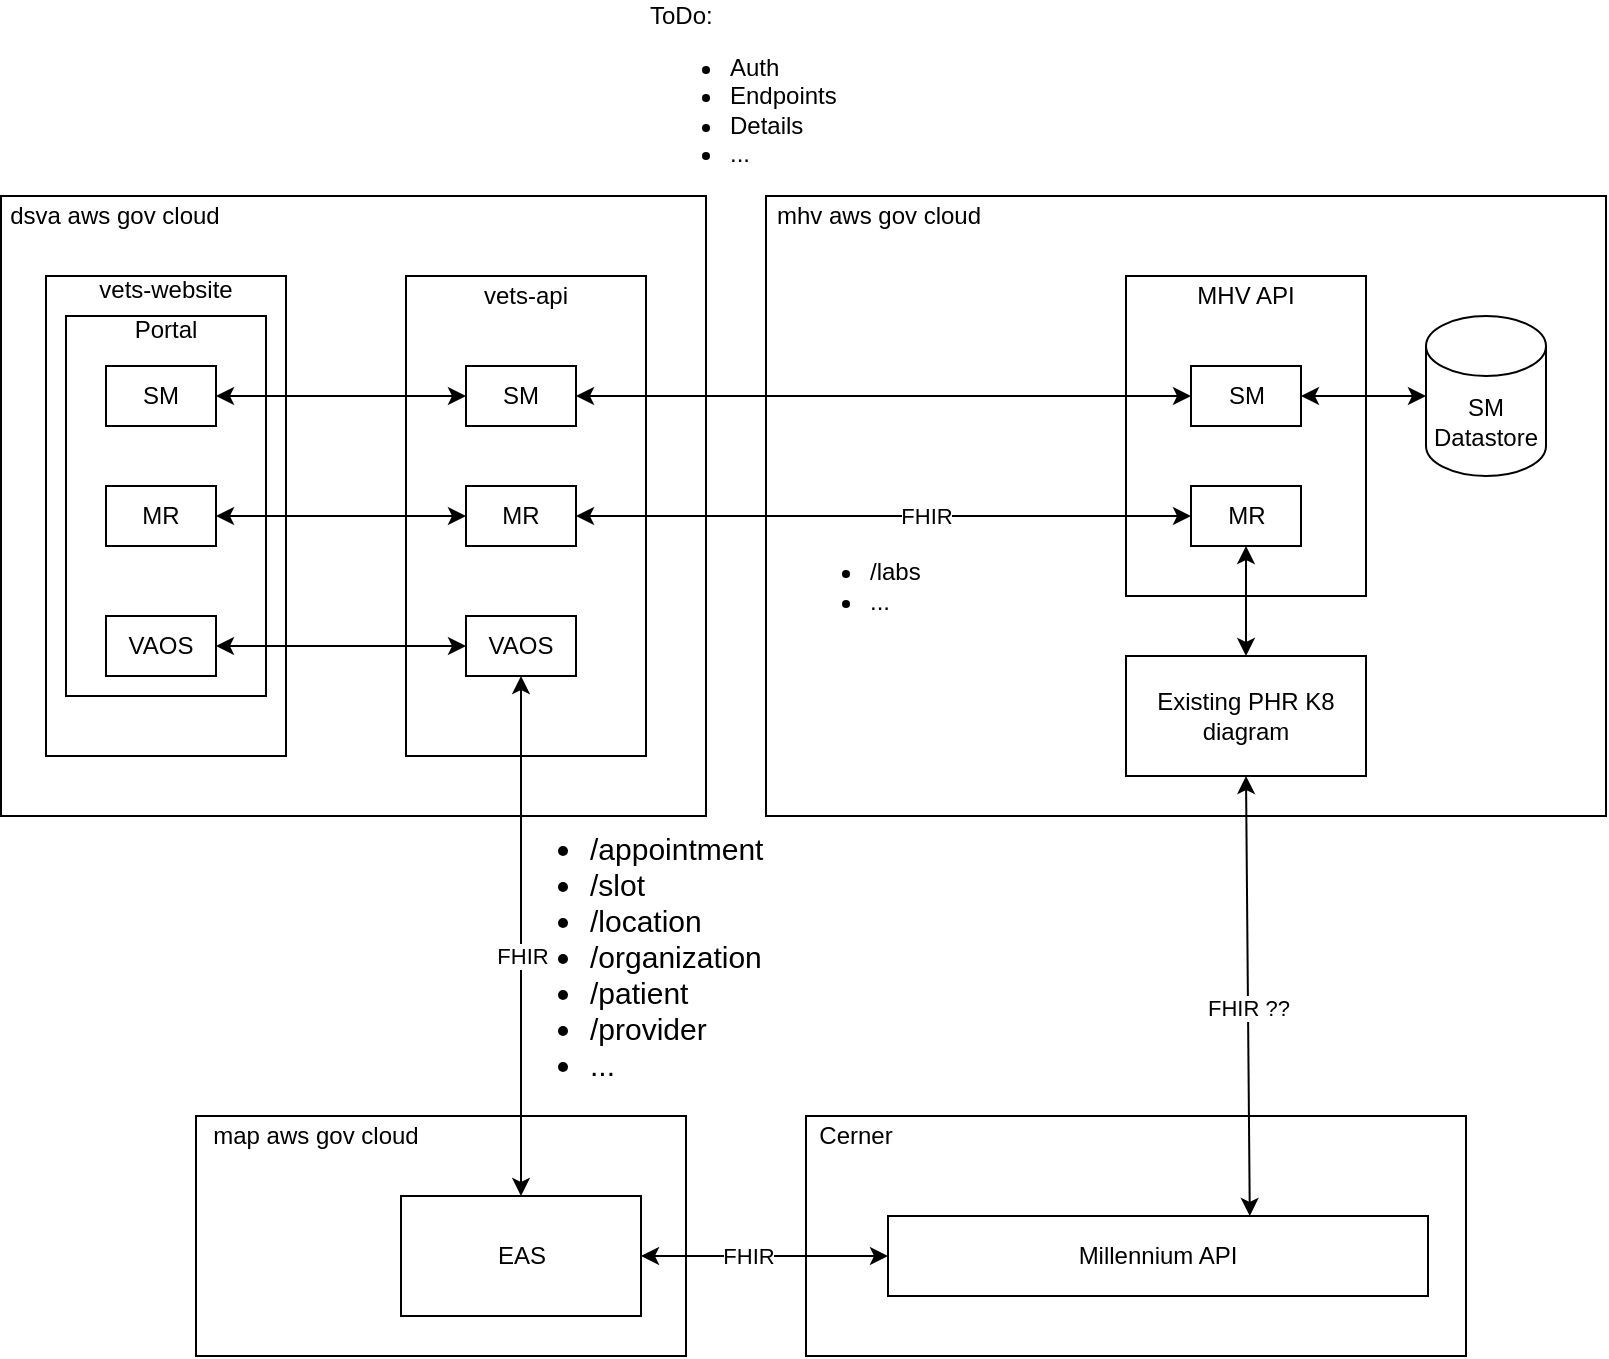 <mxfile version="13.9.9" type="device"><diagram id="MI_QjMkp9c7WowrzP1e0" name="Page-1"><mxGraphModel dx="1106" dy="1922" grid="1" gridSize="10" guides="1" tooltips="1" connect="1" arrows="1" fold="1" page="1" pageScale="1" pageWidth="850" pageHeight="1100" math="0" shadow="0"><root><mxCell id="0"/><mxCell id="1" parent="0"/><mxCell id="95lKt7bEPZpclkyJfw5D-34" value="" style="rounded=0;whiteSpace=wrap;html=1;" vertex="1" parent="1"><mxGeometry x="115" y="550" width="245" height="120" as="geometry"/></mxCell><mxCell id="95lKt7bEPZpclkyJfw5D-22" value="" style="rounded=0;whiteSpace=wrap;html=1;" vertex="1" parent="1"><mxGeometry x="400" y="90" width="420" height="310" as="geometry"/></mxCell><mxCell id="95lKt7bEPZpclkyJfw5D-20" value="" style="rounded=0;whiteSpace=wrap;html=1;" vertex="1" parent="1"><mxGeometry x="17.5" y="90" width="352.5" height="310" as="geometry"/></mxCell><mxCell id="95lKt7bEPZpclkyJfw5D-2" value="" style="rounded=0;whiteSpace=wrap;html=1;" vertex="1" parent="1"><mxGeometry x="40" y="130" width="120" height="240" as="geometry"/></mxCell><mxCell id="95lKt7bEPZpclkyJfw5D-9" value="" style="rounded=0;whiteSpace=wrap;html=1;" vertex="1" parent="1"><mxGeometry x="50" y="150" width="100" height="190" as="geometry"/></mxCell><mxCell id="95lKt7bEPZpclkyJfw5D-3" value="" style="rounded=0;whiteSpace=wrap;html=1;" vertex="1" parent="1"><mxGeometry x="220" y="130" width="120" height="240" as="geometry"/></mxCell><mxCell id="95lKt7bEPZpclkyJfw5D-4" value="vets-api" style="text;html=1;strokeColor=none;fillColor=none;align=center;verticalAlign=middle;whiteSpace=wrap;rounded=0;" vertex="1" parent="1"><mxGeometry x="220" y="130" width="120" height="20" as="geometry"/></mxCell><mxCell id="95lKt7bEPZpclkyJfw5D-5" value="vets-website" style="text;html=1;strokeColor=none;fillColor=none;align=center;verticalAlign=middle;whiteSpace=wrap;rounded=0;" vertex="1" parent="1"><mxGeometry x="40" y="127" width="120" height="20" as="geometry"/></mxCell><mxCell id="95lKt7bEPZpclkyJfw5D-6" value="SM" style="rounded=0;whiteSpace=wrap;html=1;" vertex="1" parent="1"><mxGeometry x="70" y="175" width="55" height="30" as="geometry"/></mxCell><mxCell id="95lKt7bEPZpclkyJfw5D-7" value="MR" style="rounded=0;whiteSpace=wrap;html=1;" vertex="1" parent="1"><mxGeometry x="70" y="235" width="55" height="30" as="geometry"/></mxCell><mxCell id="95lKt7bEPZpclkyJfw5D-8" value="VAOS" style="rounded=0;whiteSpace=wrap;html=1;" vertex="1" parent="1"><mxGeometry x="70" y="300" width="55" height="30" as="geometry"/></mxCell><mxCell id="95lKt7bEPZpclkyJfw5D-10" value="Portal" style="text;html=1;strokeColor=none;fillColor=none;align=center;verticalAlign=middle;whiteSpace=wrap;rounded=0;" vertex="1" parent="1"><mxGeometry x="60" y="147" width="80" height="20" as="geometry"/></mxCell><mxCell id="95lKt7bEPZpclkyJfw5D-13" value="SM" style="rounded=0;whiteSpace=wrap;html=1;" vertex="1" parent="1"><mxGeometry x="250" y="175" width="55" height="30" as="geometry"/></mxCell><mxCell id="95lKt7bEPZpclkyJfw5D-14" value="VAOS" style="rounded=0;whiteSpace=wrap;html=1;" vertex="1" parent="1"><mxGeometry x="250" y="300" width="55" height="30" as="geometry"/></mxCell><mxCell id="95lKt7bEPZpclkyJfw5D-15" value="MR" style="rounded=0;whiteSpace=wrap;html=1;" vertex="1" parent="1"><mxGeometry x="250" y="235" width="55" height="30" as="geometry"/></mxCell><mxCell id="95lKt7bEPZpclkyJfw5D-16" value="" style="rounded=0;whiteSpace=wrap;html=1;" vertex="1" parent="1"><mxGeometry x="580" y="130" width="120" height="160" as="geometry"/></mxCell><mxCell id="95lKt7bEPZpclkyJfw5D-17" value="MHV API" style="text;html=1;strokeColor=none;fillColor=none;align=center;verticalAlign=middle;whiteSpace=wrap;rounded=0;" vertex="1" parent="1"><mxGeometry x="580" y="130" width="120" height="20" as="geometry"/></mxCell><mxCell id="95lKt7bEPZpclkyJfw5D-18" value="SM" style="rounded=0;whiteSpace=wrap;html=1;" vertex="1" parent="1"><mxGeometry x="612.5" y="175" width="55" height="30" as="geometry"/></mxCell><mxCell id="95lKt7bEPZpclkyJfw5D-19" value="MR" style="rounded=0;whiteSpace=wrap;html=1;" vertex="1" parent="1"><mxGeometry x="612.5" y="235" width="55" height="30" as="geometry"/></mxCell><mxCell id="95lKt7bEPZpclkyJfw5D-21" value="dsva aws gov cloud" style="text;html=1;strokeColor=none;fillColor=none;align=center;verticalAlign=middle;whiteSpace=wrap;rounded=0;" vertex="1" parent="1"><mxGeometry x="17.5" y="90" width="112.5" height="20" as="geometry"/></mxCell><mxCell id="95lKt7bEPZpclkyJfw5D-23" value="mhv aws gov cloud" style="text;html=1;strokeColor=none;fillColor=none;align=center;verticalAlign=middle;whiteSpace=wrap;rounded=0;" vertex="1" parent="1"><mxGeometry x="400" y="90" width="112.5" height="20" as="geometry"/></mxCell><mxCell id="95lKt7bEPZpclkyJfw5D-24" value="SM Datastore" style="shape=cylinder3;whiteSpace=wrap;html=1;boundedLbl=1;backgroundOutline=1;size=15;" vertex="1" parent="1"><mxGeometry x="730" y="150" width="60" height="80" as="geometry"/></mxCell><mxCell id="95lKt7bEPZpclkyJfw5D-26" value="" style="endArrow=classic;startArrow=classic;html=1;exitX=1;exitY=0.5;exitDx=0;exitDy=0;entryX=0;entryY=0.5;entryDx=0;entryDy=0;" edge="1" parent="1" source="95lKt7bEPZpclkyJfw5D-15" target="95lKt7bEPZpclkyJfw5D-19"><mxGeometry width="50" height="50" relative="1" as="geometry"><mxPoint x="400" y="440" as="sourcePoint"/><mxPoint x="450" y="390" as="targetPoint"/></mxGeometry></mxCell><mxCell id="95lKt7bEPZpclkyJfw5D-27" value="FHIR" style="edgeLabel;html=1;align=center;verticalAlign=middle;resizable=0;points=[];" vertex="1" connectable="0" parent="95lKt7bEPZpclkyJfw5D-26"><mxGeometry x="0.222" relative="1" as="geometry"><mxPoint x="-13" as="offset"/></mxGeometry></mxCell><mxCell id="95lKt7bEPZpclkyJfw5D-29" value="map aws gov cloud" style="text;html=1;strokeColor=none;fillColor=none;align=center;verticalAlign=middle;whiteSpace=wrap;rounded=0;" vertex="1" parent="1"><mxGeometry x="120" y="550" width="110" height="20" as="geometry"/></mxCell><mxCell id="95lKt7bEPZpclkyJfw5D-30" value="EAS" style="rounded=0;whiteSpace=wrap;html=1;" vertex="1" parent="1"><mxGeometry x="217.5" y="590" width="120" height="60" as="geometry"/></mxCell><mxCell id="95lKt7bEPZpclkyJfw5D-31" value="" style="endArrow=classic;startArrow=classic;html=1;exitX=0.5;exitY=1;exitDx=0;exitDy=0;" edge="1" parent="1" source="95lKt7bEPZpclkyJfw5D-14" target="95lKt7bEPZpclkyJfw5D-30"><mxGeometry width="50" height="50" relative="1" as="geometry"><mxPoint x="400" y="510" as="sourcePoint"/><mxPoint x="627.5" y="510" as="targetPoint"/></mxGeometry></mxCell><mxCell id="95lKt7bEPZpclkyJfw5D-32" value="FHIR" style="edgeLabel;html=1;align=center;verticalAlign=middle;resizable=0;points=[];" vertex="1" connectable="0" parent="95lKt7bEPZpclkyJfw5D-31"><mxGeometry x="0.222" relative="1" as="geometry"><mxPoint y="-19" as="offset"/></mxGeometry></mxCell><mxCell id="95lKt7bEPZpclkyJfw5D-33" value="" style="rounded=0;whiteSpace=wrap;html=1;" vertex="1" parent="1"><mxGeometry x="420" y="550" width="330" height="120" as="geometry"/></mxCell><mxCell id="95lKt7bEPZpclkyJfw5D-35" value="Cerner" style="text;html=1;strokeColor=none;fillColor=none;align=center;verticalAlign=middle;whiteSpace=wrap;rounded=0;" vertex="1" parent="1"><mxGeometry x="425" y="550" width="40" height="20" as="geometry"/></mxCell><mxCell id="95lKt7bEPZpclkyJfw5D-36" value="" style="endArrow=classic;startArrow=classic;html=1;exitX=1;exitY=0.5;exitDx=0;exitDy=0;" edge="1" parent="1" source="95lKt7bEPZpclkyJfw5D-30" target="95lKt7bEPZpclkyJfw5D-38"><mxGeometry width="50" height="50" relative="1" as="geometry"><mxPoint x="399" y="580" as="sourcePoint"/><mxPoint x="399" y="760" as="targetPoint"/></mxGeometry></mxCell><mxCell id="95lKt7bEPZpclkyJfw5D-37" value="FHIR" style="edgeLabel;html=1;align=center;verticalAlign=middle;resizable=0;points=[];" vertex="1" connectable="0" parent="95lKt7bEPZpclkyJfw5D-36"><mxGeometry x="0.222" relative="1" as="geometry"><mxPoint x="-22.5" as="offset"/></mxGeometry></mxCell><mxCell id="95lKt7bEPZpclkyJfw5D-38" value="Millennium API" style="rounded=0;whiteSpace=wrap;html=1;" vertex="1" parent="1"><mxGeometry x="461" y="600" width="270" height="40" as="geometry"/></mxCell><mxCell id="95lKt7bEPZpclkyJfw5D-40" value="Existing PHR K8 diagram" style="rounded=0;whiteSpace=wrap;html=1;" vertex="1" parent="1"><mxGeometry x="580" y="320" width="120" height="60" as="geometry"/></mxCell><mxCell id="95lKt7bEPZpclkyJfw5D-41" value="" style="endArrow=classic;startArrow=classic;html=1;entryX=0.5;entryY=0;entryDx=0;entryDy=0;exitX=0.5;exitY=1;exitDx=0;exitDy=0;" edge="1" parent="1" source="95lKt7bEPZpclkyJfw5D-19" target="95lKt7bEPZpclkyJfw5D-40"><mxGeometry width="50" height="50" relative="1" as="geometry"><mxPoint x="690" y="315" as="sourcePoint"/><mxPoint x="740" y="265" as="targetPoint"/></mxGeometry></mxCell><mxCell id="95lKt7bEPZpclkyJfw5D-42" value="&lt;h1 style=&quot;font-size: 15px&quot;&gt;&lt;ul&gt;&lt;li&gt;&lt;font style=&quot;font-size: 15px ; font-weight: normal&quot;&gt;/appointment&lt;/font&gt;&lt;/li&gt;&lt;li&gt;&lt;font style=&quot;font-size: 15px ; font-weight: normal&quot;&gt;/slot&lt;/font&gt;&lt;/li&gt;&lt;li&gt;&lt;font style=&quot;font-size: 15px ; font-weight: normal&quot;&gt;/location&lt;/font&gt;&lt;/li&gt;&lt;li&gt;&lt;font style=&quot;font-size: 15px ; font-weight: normal&quot;&gt;/organization&lt;/font&gt;&lt;/li&gt;&lt;li&gt;&lt;font style=&quot;font-size: 15px ; font-weight: normal&quot;&gt;/patient&lt;/font&gt;&lt;/li&gt;&lt;li&gt;&lt;font style=&quot;font-size: 15px ; font-weight: normal&quot;&gt;/provider&lt;/font&gt;&lt;/li&gt;&lt;li&gt;&lt;font style=&quot;font-size: 15px ; font-weight: normal&quot;&gt;...&lt;/font&gt;&lt;/li&gt;&lt;/ul&gt;&lt;/h1&gt;" style="text;html=1;strokeColor=none;fillColor=none;align=left;verticalAlign=middle;whiteSpace=wrap;rounded=0;" vertex="1" parent="1"><mxGeometry x="270" y="400" width="110" height="140" as="geometry"/></mxCell><mxCell id="95lKt7bEPZpclkyJfw5D-44" value="" style="endArrow=classic;startArrow=classic;html=1;entryX=0;entryY=0.5;entryDx=0;entryDy=0;exitX=1;exitY=0.5;exitDx=0;exitDy=0;" edge="1" parent="1" source="95lKt7bEPZpclkyJfw5D-13" target="95lKt7bEPZpclkyJfw5D-18"><mxGeometry width="50" height="50" relative="1" as="geometry"><mxPoint x="400" y="400" as="sourcePoint"/><mxPoint x="450" y="350" as="targetPoint"/></mxGeometry></mxCell><mxCell id="95lKt7bEPZpclkyJfw5D-45" value="" style="endArrow=classic;startArrow=classic;html=1;entryX=0;entryY=0.5;entryDx=0;entryDy=0;entryPerimeter=0;exitX=1;exitY=0.5;exitDx=0;exitDy=0;" edge="1" parent="1" source="95lKt7bEPZpclkyJfw5D-18" target="95lKt7bEPZpclkyJfw5D-24"><mxGeometry width="50" height="50" relative="1" as="geometry"><mxPoint x="480" y="400" as="sourcePoint"/><mxPoint x="530" y="350" as="targetPoint"/></mxGeometry></mxCell><mxCell id="95lKt7bEPZpclkyJfw5D-46" value="&lt;ul&gt;&lt;li&gt;/labs&lt;/li&gt;&lt;li&gt;...&lt;/li&gt;&lt;/ul&gt;" style="text;html=1;strokeColor=none;fillColor=none;align=left;verticalAlign=middle;whiteSpace=wrap;rounded=0;" vertex="1" parent="1"><mxGeometry x="410" y="260" width="140" height="50" as="geometry"/></mxCell><mxCell id="95lKt7bEPZpclkyJfw5D-47" value="" style="endArrow=classic;startArrow=classic;html=1;exitX=1;exitY=0.5;exitDx=0;exitDy=0;entryX=0;entryY=0.5;entryDx=0;entryDy=0;" edge="1" parent="1" source="95lKt7bEPZpclkyJfw5D-6" target="95lKt7bEPZpclkyJfw5D-13"><mxGeometry width="50" height="50" relative="1" as="geometry"><mxPoint x="400" y="370" as="sourcePoint"/><mxPoint x="450" y="320" as="targetPoint"/></mxGeometry></mxCell><mxCell id="95lKt7bEPZpclkyJfw5D-48" value="" style="endArrow=classic;startArrow=classic;html=1;exitX=1;exitY=0.5;exitDx=0;exitDy=0;entryX=0;entryY=0.5;entryDx=0;entryDy=0;" edge="1" parent="1" source="95lKt7bEPZpclkyJfw5D-7" target="95lKt7bEPZpclkyJfw5D-15"><mxGeometry width="50" height="50" relative="1" as="geometry"><mxPoint x="131.25" y="249.5" as="sourcePoint"/><mxPoint x="190" y="250" as="targetPoint"/></mxGeometry></mxCell><mxCell id="95lKt7bEPZpclkyJfw5D-49" value="" style="endArrow=classic;startArrow=classic;html=1;exitX=1;exitY=0.5;exitDx=0;exitDy=0;" edge="1" parent="1" source="95lKt7bEPZpclkyJfw5D-8"><mxGeometry width="50" height="50" relative="1" as="geometry"><mxPoint x="400" y="370" as="sourcePoint"/><mxPoint x="250" y="315" as="targetPoint"/></mxGeometry></mxCell><mxCell id="95lKt7bEPZpclkyJfw5D-50" value="" style="endArrow=classic;startArrow=classic;html=1;exitX=0.5;exitY=1;exitDx=0;exitDy=0;entryX=0.67;entryY=0;entryDx=0;entryDy=0;entryPerimeter=0;" edge="1" parent="1" source="95lKt7bEPZpclkyJfw5D-40" target="95lKt7bEPZpclkyJfw5D-38"><mxGeometry width="50" height="50" relative="1" as="geometry"><mxPoint x="660" y="440" as="sourcePoint"/><mxPoint x="660" y="700" as="targetPoint"/></mxGeometry></mxCell><mxCell id="95lKt7bEPZpclkyJfw5D-51" value="FHIR ??" style="edgeLabel;html=1;align=center;verticalAlign=middle;resizable=0;points=[];" vertex="1" connectable="0" parent="95lKt7bEPZpclkyJfw5D-50"><mxGeometry x="0.222" relative="1" as="geometry"><mxPoint y="-19" as="offset"/></mxGeometry></mxCell><mxCell id="95lKt7bEPZpclkyJfw5D-52" value="&lt;span&gt;ToDo: &lt;/span&gt;&lt;span&gt;&lt;br&gt;&lt;/span&gt;&lt;ul&gt;&lt;li&gt;&lt;span&gt;Auth&lt;/span&gt;&lt;/li&gt;&lt;li&gt;Endpoints&lt;/li&gt;&lt;li&gt;Details&lt;/li&gt;&lt;li&gt;...&lt;/li&gt;&lt;/ul&gt;" style="text;html=1;strokeColor=none;fillColor=none;align=left;verticalAlign=middle;whiteSpace=wrap;rounded=0;" vertex="1" parent="1"><mxGeometry x="340" width="270" height="80" as="geometry"/></mxCell></root></mxGraphModel></diagram></mxfile>